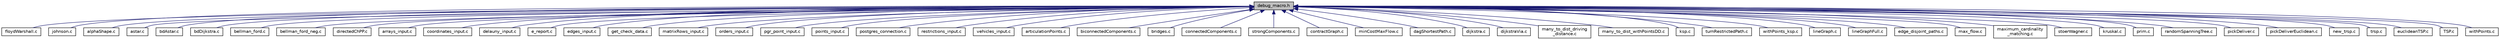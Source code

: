 digraph "debug_macro.h"
{
  edge [fontname="Helvetica",fontsize="10",labelfontname="Helvetica",labelfontsize="10"];
  node [fontname="Helvetica",fontsize="10",shape=record];
  Node7 [label="debug_macro.h",height=0.2,width=0.4,color="black", fillcolor="grey75", style="filled", fontcolor="black"];
  Node7 -> Node8 [dir="back",color="midnightblue",fontsize="10",style="solid",fontname="Helvetica"];
  Node8 [label="floydWarshall.c",height=0.2,width=0.4,color="black", fillcolor="white", style="filled",URL="$floydWarshall_8c.html"];
  Node7 -> Node9 [dir="back",color="midnightblue",fontsize="10",style="solid",fontname="Helvetica"];
  Node9 [label="johnson.c",height=0.2,width=0.4,color="black", fillcolor="white", style="filled",URL="$johnson_8c.html"];
  Node7 -> Node10 [dir="back",color="midnightblue",fontsize="10",style="solid",fontname="Helvetica"];
  Node10 [label="alphaShape.c",height=0.2,width=0.4,color="black", fillcolor="white", style="filled",URL="$alphaShape_8c.html"];
  Node7 -> Node11 [dir="back",color="midnightblue",fontsize="10",style="solid",fontname="Helvetica"];
  Node11 [label="astar.c",height=0.2,width=0.4,color="black", fillcolor="white", style="filled",URL="$astar_8c.html"];
  Node7 -> Node12 [dir="back",color="midnightblue",fontsize="10",style="solid",fontname="Helvetica"];
  Node12 [label="bdAstar.c",height=0.2,width=0.4,color="black", fillcolor="white", style="filled",URL="$bdAstar_8c.html"];
  Node7 -> Node13 [dir="back",color="midnightblue",fontsize="10",style="solid",fontname="Helvetica"];
  Node13 [label="bdDijkstra.c",height=0.2,width=0.4,color="black", fillcolor="white", style="filled",URL="$bdDijkstra_8c.html"];
  Node7 -> Node14 [dir="back",color="midnightblue",fontsize="10",style="solid",fontname="Helvetica"];
  Node14 [label="bellman_ford.c",height=0.2,width=0.4,color="black", fillcolor="white", style="filled",URL="$bellman__ford_8c.html"];
  Node7 -> Node15 [dir="back",color="midnightblue",fontsize="10",style="solid",fontname="Helvetica"];
  Node15 [label="bellman_ford_neg.c",height=0.2,width=0.4,color="black", fillcolor="white", style="filled",URL="$bellman__ford__neg_8c.html"];
  Node7 -> Node16 [dir="back",color="midnightblue",fontsize="10",style="solid",fontname="Helvetica"];
  Node16 [label="directedChPP.c",height=0.2,width=0.4,color="black", fillcolor="white", style="filled",URL="$directedChPP_8c.html",tooltip="Connecting code with postgres. "];
  Node7 -> Node17 [dir="back",color="midnightblue",fontsize="10",style="solid",fontname="Helvetica"];
  Node17 [label="arrays_input.c",height=0.2,width=0.4,color="black", fillcolor="white", style="filled",URL="$arrays__input_8c.html"];
  Node7 -> Node18 [dir="back",color="midnightblue",fontsize="10",style="solid",fontname="Helvetica"];
  Node18 [label="coordinates_input.c",height=0.2,width=0.4,color="black", fillcolor="white", style="filled",URL="$coordinates__input_8c.html"];
  Node7 -> Node19 [dir="back",color="midnightblue",fontsize="10",style="solid",fontname="Helvetica"];
  Node19 [label="delauny_input.c",height=0.2,width=0.4,color="black", fillcolor="white", style="filled",URL="$delauny__input_8c.html"];
  Node7 -> Node20 [dir="back",color="midnightblue",fontsize="10",style="solid",fontname="Helvetica"];
  Node20 [label="e_report.c",height=0.2,width=0.4,color="black", fillcolor="white", style="filled",URL="$e__report_8c.html"];
  Node7 -> Node21 [dir="back",color="midnightblue",fontsize="10",style="solid",fontname="Helvetica"];
  Node21 [label="edges_input.c",height=0.2,width=0.4,color="black", fillcolor="white", style="filled",URL="$edges__input_8c.html"];
  Node7 -> Node22 [dir="back",color="midnightblue",fontsize="10",style="solid",fontname="Helvetica"];
  Node22 [label="get_check_data.c",height=0.2,width=0.4,color="black", fillcolor="white", style="filled",URL="$get__check__data_8c.html"];
  Node7 -> Node23 [dir="back",color="midnightblue",fontsize="10",style="solid",fontname="Helvetica"];
  Node23 [label="matrixRows_input.c",height=0.2,width=0.4,color="black", fillcolor="white", style="filled",URL="$matrixRows__input_8c.html"];
  Node7 -> Node24 [dir="back",color="midnightblue",fontsize="10",style="solid",fontname="Helvetica"];
  Node24 [label="orders_input.c",height=0.2,width=0.4,color="black", fillcolor="white", style="filled",URL="$orders__input_8c.html"];
  Node7 -> Node25 [dir="back",color="midnightblue",fontsize="10",style="solid",fontname="Helvetica"];
  Node25 [label="pgr_point_input.c",height=0.2,width=0.4,color="black", fillcolor="white", style="filled",URL="$pgr__point__input_8c.html"];
  Node7 -> Node26 [dir="back",color="midnightblue",fontsize="10",style="solid",fontname="Helvetica"];
  Node26 [label="points_input.c",height=0.2,width=0.4,color="black", fillcolor="white", style="filled",URL="$points__input_8c.html"];
  Node7 -> Node27 [dir="back",color="midnightblue",fontsize="10",style="solid",fontname="Helvetica"];
  Node27 [label="postgres_connection.c",height=0.2,width=0.4,color="black", fillcolor="white", style="filled",URL="$postgres__connection_8c.html"];
  Node7 -> Node28 [dir="back",color="midnightblue",fontsize="10",style="solid",fontname="Helvetica"];
  Node28 [label="restrictions_input.c",height=0.2,width=0.4,color="black", fillcolor="white", style="filled",URL="$restrictions__input_8c.html"];
  Node7 -> Node29 [dir="back",color="midnightblue",fontsize="10",style="solid",fontname="Helvetica"];
  Node29 [label="vehicles_input.c",height=0.2,width=0.4,color="black", fillcolor="white", style="filled",URL="$vehicles__input_8c.html"];
  Node7 -> Node30 [dir="back",color="midnightblue",fontsize="10",style="solid",fontname="Helvetica"];
  Node30 [label="articulationPoints.c",height=0.2,width=0.4,color="black", fillcolor="white", style="filled",URL="$articulationPoints_8c.html",tooltip="Connecting code with postgres. "];
  Node7 -> Node31 [dir="back",color="midnightblue",fontsize="10",style="solid",fontname="Helvetica"];
  Node31 [label="biconnectedComponents.c",height=0.2,width=0.4,color="black", fillcolor="white", style="filled",URL="$biconnectedComponents_8c.html",tooltip="Connecting code with postgres. "];
  Node7 -> Node32 [dir="back",color="midnightblue",fontsize="10",style="solid",fontname="Helvetica"];
  Node32 [label="bridges.c",height=0.2,width=0.4,color="black", fillcolor="white", style="filled",URL="$bridges_8c.html",tooltip="Connecting code with postgres. "];
  Node7 -> Node33 [dir="back",color="midnightblue",fontsize="10",style="solid",fontname="Helvetica"];
  Node33 [label="connectedComponents.c",height=0.2,width=0.4,color="black", fillcolor="white", style="filled",URL="$connectedComponents_8c.html",tooltip="Connecting code with postgres. "];
  Node7 -> Node34 [dir="back",color="midnightblue",fontsize="10",style="solid",fontname="Helvetica"];
  Node34 [label="strongComponents.c",height=0.2,width=0.4,color="black", fillcolor="white", style="filled",URL="$strongComponents_8c.html",tooltip="Connecting code with postgres. "];
  Node7 -> Node35 [dir="back",color="midnightblue",fontsize="10",style="solid",fontname="Helvetica"];
  Node35 [label="contractGraph.c",height=0.2,width=0.4,color="black", fillcolor="white", style="filled",URL="$contractGraph_8c.html"];
  Node7 -> Node36 [dir="back",color="midnightblue",fontsize="10",style="solid",fontname="Helvetica"];
  Node36 [label="minCostMaxFlow.c",height=0.2,width=0.4,color="black", fillcolor="white", style="filled",URL="$minCostMaxFlow_8c.html",tooltip="Connecting code with postgres. "];
  Node7 -> Node37 [dir="back",color="midnightblue",fontsize="10",style="solid",fontname="Helvetica"];
  Node37 [label="dagShortestPath.c",height=0.2,width=0.4,color="black", fillcolor="white", style="filled",URL="$dagShortestPath_8c.html"];
  Node7 -> Node38 [dir="back",color="midnightblue",fontsize="10",style="solid",fontname="Helvetica"];
  Node38 [label="dijkstra.c",height=0.2,width=0.4,color="black", fillcolor="white", style="filled",URL="$dijkstra_8c.html"];
  Node7 -> Node39 [dir="back",color="midnightblue",fontsize="10",style="solid",fontname="Helvetica"];
  Node39 [label="dijkstraVia.c",height=0.2,width=0.4,color="black", fillcolor="white", style="filled",URL="$dijkstraVia_8c.html"];
  Node7 -> Node40 [dir="back",color="midnightblue",fontsize="10",style="solid",fontname="Helvetica"];
  Node40 [label="many_to_dist_driving\l_distance.c",height=0.2,width=0.4,color="black", fillcolor="white", style="filled",URL="$many__to__dist__driving__distance_8c.html"];
  Node7 -> Node41 [dir="back",color="midnightblue",fontsize="10",style="solid",fontname="Helvetica"];
  Node41 [label="many_to_dist_withPointsDD.c",height=0.2,width=0.4,color="black", fillcolor="white", style="filled",URL="$many__to__dist__withPointsDD_8c.html"];
  Node7 -> Node42 [dir="back",color="midnightblue",fontsize="10",style="solid",fontname="Helvetica"];
  Node42 [label="ksp.c",height=0.2,width=0.4,color="black", fillcolor="white", style="filled",URL="$ksp_8c.html"];
  Node7 -> Node43 [dir="back",color="midnightblue",fontsize="10",style="solid",fontname="Helvetica"];
  Node43 [label="turnRestrictedPath.c",height=0.2,width=0.4,color="black", fillcolor="white", style="filled",URL="$turnRestrictedPath_8c.html"];
  Node7 -> Node44 [dir="back",color="midnightblue",fontsize="10",style="solid",fontname="Helvetica"];
  Node44 [label="withPoints_ksp.c",height=0.2,width=0.4,color="black", fillcolor="white", style="filled",URL="$withPoints__ksp_8c.html"];
  Node7 -> Node45 [dir="back",color="midnightblue",fontsize="10",style="solid",fontname="Helvetica"];
  Node45 [label="lineGraph.c",height=0.2,width=0.4,color="black", fillcolor="white", style="filled",URL="$lineGraph_8c.html",tooltip="Connecting code with postgres. "];
  Node7 -> Node46 [dir="back",color="midnightblue",fontsize="10",style="solid",fontname="Helvetica"];
  Node46 [label="lineGraphFull.c",height=0.2,width=0.4,color="black", fillcolor="white", style="filled",URL="$lineGraphFull_8c.html"];
  Node7 -> Node47 [dir="back",color="midnightblue",fontsize="10",style="solid",fontname="Helvetica"];
  Node47 [label="edge_disjoint_paths.c",height=0.2,width=0.4,color="black", fillcolor="white", style="filled",URL="$edge__disjoint__paths_8c.html"];
  Node7 -> Node48 [dir="back",color="midnightblue",fontsize="10",style="solid",fontname="Helvetica"];
  Node48 [label="max_flow.c",height=0.2,width=0.4,color="black", fillcolor="white", style="filled",URL="$max__flow_8c.html"];
  Node7 -> Node49 [dir="back",color="midnightblue",fontsize="10",style="solid",fontname="Helvetica"];
  Node49 [label="maximum_cardinality\l_matching.c",height=0.2,width=0.4,color="black", fillcolor="white", style="filled",URL="$maximum__cardinality__matching_8c.html"];
  Node7 -> Node50 [dir="back",color="midnightblue",fontsize="10",style="solid",fontname="Helvetica"];
  Node50 [label="stoerWagner.c",height=0.2,width=0.4,color="black", fillcolor="white", style="filled",URL="$stoerWagner_8c.html"];
  Node7 -> Node51 [dir="back",color="midnightblue",fontsize="10",style="solid",fontname="Helvetica"];
  Node51 [label="kruskal.c",height=0.2,width=0.4,color="black", fillcolor="white", style="filled",URL="$kruskal_8c.html"];
  Node7 -> Node52 [dir="back",color="midnightblue",fontsize="10",style="solid",fontname="Helvetica"];
  Node52 [label="prim.c",height=0.2,width=0.4,color="black", fillcolor="white", style="filled",URL="$prim_8c.html"];
  Node7 -> Node53 [dir="back",color="midnightblue",fontsize="10",style="solid",fontname="Helvetica"];
  Node53 [label="randomSpanningTree.c",height=0.2,width=0.4,color="black", fillcolor="white", style="filled",URL="$randomSpanningTree_8c.html"];
  Node7 -> Node54 [dir="back",color="midnightblue",fontsize="10",style="solid",fontname="Helvetica"];
  Node54 [label="pickDeliver.c",height=0.2,width=0.4,color="black", fillcolor="white", style="filled",URL="$pickDeliver_8c.html"];
  Node7 -> Node55 [dir="back",color="midnightblue",fontsize="10",style="solid",fontname="Helvetica"];
  Node55 [label="pickDeliverEuclidean.c",height=0.2,width=0.4,color="black", fillcolor="white", style="filled",URL="$pickDeliverEuclidean_8c.html"];
  Node7 -> Node56 [dir="back",color="midnightblue",fontsize="10",style="solid",fontname="Helvetica"];
  Node56 [label="new_trsp.c",height=0.2,width=0.4,color="black", fillcolor="white", style="filled",URL="$new__trsp_8c.html"];
  Node7 -> Node57 [dir="back",color="midnightblue",fontsize="10",style="solid",fontname="Helvetica"];
  Node57 [label="trsp.c",height=0.2,width=0.4,color="black", fillcolor="white", style="filled",URL="$trsp_8c.html"];
  Node7 -> Node58 [dir="back",color="midnightblue",fontsize="10",style="solid",fontname="Helvetica"];
  Node58 [label="euclideanTSP.c",height=0.2,width=0.4,color="black", fillcolor="white", style="filled",URL="$euclideanTSP_8c.html"];
  Node7 -> Node59 [dir="back",color="midnightblue",fontsize="10",style="solid",fontname="Helvetica"];
  Node59 [label="TSP.c",height=0.2,width=0.4,color="black", fillcolor="white", style="filled",URL="$TSP_8c.html"];
  Node7 -> Node60 [dir="back",color="midnightblue",fontsize="10",style="solid",fontname="Helvetica"];
  Node60 [label="withPoints.c",height=0.2,width=0.4,color="black", fillcolor="white", style="filled",URL="$withPoints_8c.html"];
}
